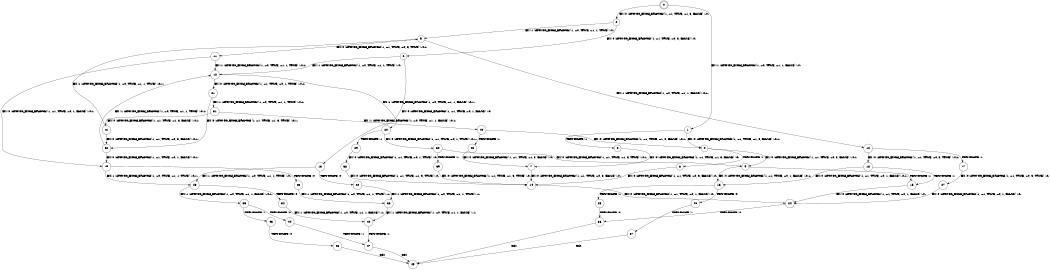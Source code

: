 digraph BCG {
size = "7, 10.5";
center = TRUE;
node [shape = circle];
0 [peripheries = 2];
0 -> 1 [label = "EX !1 !ATOMIC_EXCH_BRANCH (1, +0, TRUE, +1, 1, FALSE) !:0:"];
0 -> 2 [label = "EX !0 !ATOMIC_EXCH_BRANCH (1, +1, TRUE, +1, 3, FALSE) !:0:"];
1 -> 3 [label = "TERMINATE !1"];
1 -> 4 [label = "EX !0 !ATOMIC_EXCH_BRANCH (1, +1, TRUE, +1, 3, FALSE) !:0:1:"];
2 -> 5 [label = "EX !1 !ATOMIC_EXCH_BRANCH (1, +0, TRUE, +1, 1, TRUE) !:0:"];
2 -> 6 [label = "EX !0 !ATOMIC_EXCH_BRANCH (1, +1, TRUE, +0, 3, FALSE) !:0:"];
3 -> 7 [label = "EX !0 !ATOMIC_EXCH_BRANCH (1, +1, TRUE, +1, 3, FALSE) !:0:"];
4 -> 8 [label = "TERMINATE !1"];
4 -> 9 [label = "EX !0 !ATOMIC_EXCH_BRANCH (1, +1, TRUE, +0, 3, FALSE) !:0:1:"];
5 -> 10 [label = "EX !1 !ATOMIC_EXCH_BRANCH (1, +0, TRUE, +1, 1, FALSE) !:0:1:"];
5 -> 11 [label = "EX !0 !ATOMIC_EXCH_BRANCH (1, +1, TRUE, +0, 3, TRUE) !:0:1:"];
6 -> 12 [label = "EX !1 !ATOMIC_EXCH_BRANCH (1, +0, TRUE, +1, 1, TRUE) !:0:"];
6 -> 13 [label = "EX !0 !ATOMIC_EXCH_BRANCH (1, +1, TRUE, +0, 1, FALSE) !:0:"];
7 -> 14 [label = "EX !0 !ATOMIC_EXCH_BRANCH (1, +1, TRUE, +0, 3, FALSE) !:0:"];
8 -> 14 [label = "EX !0 !ATOMIC_EXCH_BRANCH (1, +1, TRUE, +0, 3, FALSE) !:0:"];
9 -> 15 [label = "TERMINATE !1"];
9 -> 16 [label = "EX !0 !ATOMIC_EXCH_BRANCH (1, +1, TRUE, +0, 1, FALSE) !:0:1:"];
10 -> 17 [label = "TERMINATE !1"];
10 -> 18 [label = "EX !0 !ATOMIC_EXCH_BRANCH (1, +1, TRUE, +0, 3, TRUE) !:0:1:"];
11 -> 12 [label = "EX !1 !ATOMIC_EXCH_BRANCH (1, +0, TRUE, +1, 1, TRUE) !:0:1:"];
11 -> 19 [label = "EX !0 !ATOMIC_EXCH_BRANCH (1, +1, TRUE, +0, 1, FALSE) !:0:1:"];
12 -> 20 [label = "EX !1 !ATOMIC_EXCH_BRANCH (1, +0, TRUE, +1, 1, FALSE) !:0:1:"];
12 -> 21 [label = "EX !0 !ATOMIC_EXCH_BRANCH (1, +1, TRUE, +0, 1, TRUE) !:0:1:"];
13 -> 22 [label = "TERMINATE !0"];
13 -> 23 [label = "EX !1 !ATOMIC_EXCH_BRANCH (1, +0, TRUE, +1, 1, TRUE) !:0:"];
14 -> 24 [label = "EX !0 !ATOMIC_EXCH_BRANCH (1, +1, TRUE, +0, 1, FALSE) !:0:"];
15 -> 24 [label = "EX !0 !ATOMIC_EXCH_BRANCH (1, +1, TRUE, +0, 1, FALSE) !:0:"];
16 -> 25 [label = "TERMINATE !1"];
16 -> 26 [label = "TERMINATE !0"];
17 -> 27 [label = "EX !0 !ATOMIC_EXCH_BRANCH (1, +1, TRUE, +0, 3, TRUE) !:0:"];
18 -> 15 [label = "TERMINATE !1"];
18 -> 16 [label = "EX !0 !ATOMIC_EXCH_BRANCH (1, +1, TRUE, +0, 1, FALSE) !:0:1:"];
19 -> 28 [label = "TERMINATE !0"];
19 -> 23 [label = "EX !1 !ATOMIC_EXCH_BRANCH (1, +0, TRUE, +1, 1, TRUE) !:0:1:"];
20 -> 29 [label = "TERMINATE !1"];
20 -> 30 [label = "EX !0 !ATOMIC_EXCH_BRANCH (1, +1, TRUE, +0, 1, TRUE) !:0:1:"];
21 -> 31 [label = "EX !1 !ATOMIC_EXCH_BRANCH (1, +0, TRUE, +1, 1, TRUE) !:0:1:"];
21 -> 32 [label = "EX !0 !ATOMIC_EXCH_BRANCH (1, +1, TRUE, +1, 3, TRUE) !:0:1:"];
22 -> 33 [label = "EX !1 !ATOMIC_EXCH_BRANCH (1, +0, TRUE, +1, 1, TRUE) !:1:"];
23 -> 34 [label = "TERMINATE !0"];
23 -> 35 [label = "EX !1 !ATOMIC_EXCH_BRANCH (1, +0, TRUE, +1, 1, FALSE) !:0:1:"];
24 -> 36 [label = "TERMINATE !0"];
25 -> 36 [label = "TERMINATE !0"];
26 -> 37 [label = "TERMINATE !1"];
27 -> 24 [label = "EX !0 !ATOMIC_EXCH_BRANCH (1, +1, TRUE, +0, 1, FALSE) !:0:"];
28 -> 33 [label = "EX !1 !ATOMIC_EXCH_BRANCH (1, +0, TRUE, +1, 1, TRUE) !:1:"];
29 -> 38 [label = "EX !0 !ATOMIC_EXCH_BRANCH (1, +1, TRUE, +0, 1, TRUE) !:0:"];
30 -> 39 [label = "TERMINATE !1"];
30 -> 9 [label = "EX !0 !ATOMIC_EXCH_BRANCH (1, +1, TRUE, +1, 3, TRUE) !:0:1:"];
31 -> 40 [label = "EX !1 !ATOMIC_EXCH_BRANCH (1, +0, TRUE, +1, 1, FALSE) !:0:1:"];
31 -> 41 [label = "EX !0 !ATOMIC_EXCH_BRANCH (1, +1, TRUE, +1, 3, FALSE) !:0:1:"];
32 -> 12 [label = "EX !1 !ATOMIC_EXCH_BRANCH (1, +0, TRUE, +1, 1, TRUE) !:0:1:"];
32 -> 19 [label = "EX !0 !ATOMIC_EXCH_BRANCH (1, +1, TRUE, +0, 1, FALSE) !:0:1:"];
33 -> 42 [label = "EX !1 !ATOMIC_EXCH_BRANCH (1, +0, TRUE, +1, 1, FALSE) !:1:"];
34 -> 42 [label = "EX !1 !ATOMIC_EXCH_BRANCH (1, +0, TRUE, +1, 1, FALSE) !:1:"];
35 -> 43 [label = "TERMINATE !1"];
35 -> 44 [label = "TERMINATE !0"];
36 -> 45 [label = "exit"];
37 -> 45 [label = "exit"];
38 -> 14 [label = "EX !0 !ATOMIC_EXCH_BRANCH (1, +1, TRUE, +1, 3, TRUE) !:0:"];
39 -> 14 [label = "EX !0 !ATOMIC_EXCH_BRANCH (1, +1, TRUE, +1, 3, TRUE) !:0:"];
40 -> 46 [label = "TERMINATE !1"];
40 -> 4 [label = "EX !0 !ATOMIC_EXCH_BRANCH (1, +1, TRUE, +1, 3, FALSE) !:0:1:"];
41 -> 5 [label = "EX !1 !ATOMIC_EXCH_BRANCH (1, +0, TRUE, +1, 1, TRUE) !:0:1:"];
41 -> 32 [label = "EX !0 !ATOMIC_EXCH_BRANCH (1, +1, TRUE, +0, 3, FALSE) !:0:1:"];
42 -> 47 [label = "TERMINATE !1"];
43 -> 48 [label = "TERMINATE !0"];
44 -> 47 [label = "TERMINATE !1"];
46 -> 7 [label = "EX !0 !ATOMIC_EXCH_BRANCH (1, +1, TRUE, +1, 3, FALSE) !:0:"];
47 -> 45 [label = "exit"];
48 -> 45 [label = "exit"];
}
